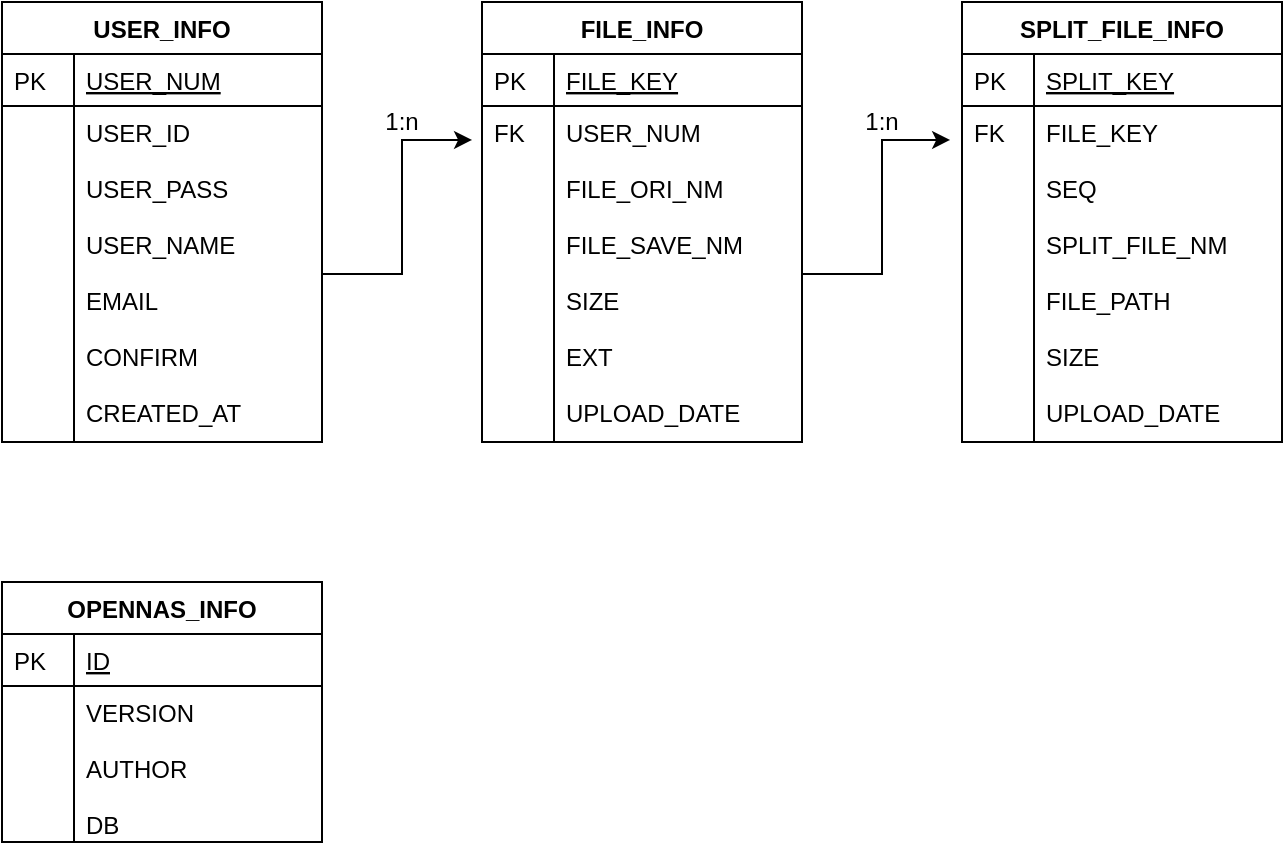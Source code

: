 <mxfile version="13.0.3" type="device"><diagram id="C5RBs43oDa-KdzZeNtuy" name="Page-1"><mxGraphModel dx="1086" dy="806" grid="1" gridSize="10" guides="1" tooltips="1" connect="1" arrows="1" fold="1" page="1" pageScale="1" pageWidth="827" pageHeight="1169" math="0" shadow="0"><root><mxCell id="WIyWlLk6GJQsqaUBKTNV-0"/><mxCell id="WIyWlLk6GJQsqaUBKTNV-1" parent="WIyWlLk6GJQsqaUBKTNV-0"/><mxCell id="VvEuRkUy1dJlA5eWdyMk-0" value="USER_INFO" style="swimlane;fontStyle=1;childLayout=stackLayout;horizontal=1;startSize=26;horizontalStack=0;resizeParent=1;resizeLast=0;collapsible=1;marginBottom=0;rounded=0;shadow=0;strokeWidth=1;" vertex="1" parent="WIyWlLk6GJQsqaUBKTNV-1"><mxGeometry x="10" y="10" width="160" height="220" as="geometry"><mxRectangle x="20" y="80" width="160" height="26" as="alternateBounds"/></mxGeometry></mxCell><mxCell id="VvEuRkUy1dJlA5eWdyMk-1" value="USER_NUM" style="shape=partialRectangle;top=0;left=0;right=0;bottom=1;align=left;verticalAlign=top;fillColor=none;spacingLeft=40;spacingRight=4;overflow=hidden;rotatable=0;points=[[0,0.5],[1,0.5]];portConstraint=eastwest;dropTarget=0;rounded=0;shadow=0;strokeWidth=1;fontStyle=4" vertex="1" parent="VvEuRkUy1dJlA5eWdyMk-0"><mxGeometry y="26" width="160" height="26" as="geometry"/></mxCell><mxCell id="VvEuRkUy1dJlA5eWdyMk-2" value="PK" style="shape=partialRectangle;top=0;left=0;bottom=0;fillColor=none;align=left;verticalAlign=top;spacingLeft=4;spacingRight=4;overflow=hidden;rotatable=0;points=[];portConstraint=eastwest;part=1;" vertex="1" connectable="0" parent="VvEuRkUy1dJlA5eWdyMk-1"><mxGeometry width="36" height="26" as="geometry"/></mxCell><mxCell id="VvEuRkUy1dJlA5eWdyMk-3" value="USER_ID&#10;&#10;USER_PASS&#10;&#10;USER_NAME&#10;&#10;EMAIL&#10;&#10;CONFIRM&#10;&#10;CREATED_AT" style="shape=partialRectangle;top=0;left=0;right=0;bottom=0;align=left;verticalAlign=top;fillColor=none;spacingLeft=40;spacingRight=4;overflow=hidden;rotatable=0;points=[[0,0.5],[1,0.5]];portConstraint=eastwest;dropTarget=0;rounded=0;shadow=0;strokeWidth=1;" vertex="1" parent="VvEuRkUy1dJlA5eWdyMk-0"><mxGeometry y="52" width="160" height="168" as="geometry"/></mxCell><mxCell id="VvEuRkUy1dJlA5eWdyMk-4" value="" style="shape=partialRectangle;top=0;left=0;bottom=0;fillColor=none;align=left;verticalAlign=top;spacingLeft=4;spacingRight=4;overflow=hidden;rotatable=0;points=[];portConstraint=eastwest;part=1;" vertex="1" connectable="0" parent="VvEuRkUy1dJlA5eWdyMk-3"><mxGeometry width="36" height="168.0" as="geometry"/></mxCell><mxCell id="VvEuRkUy1dJlA5eWdyMk-13" style="edgeStyle=orthogonalEdgeStyle;rounded=0;orthogonalLoop=1;jettySize=auto;html=1;exitX=1;exitY=0.5;exitDx=0;exitDy=0;entryX=-0.031;entryY=0.101;entryDx=0;entryDy=0;entryPerimeter=0;" edge="1" parent="WIyWlLk6GJQsqaUBKTNV-1" source="VvEuRkUy1dJlA5eWdyMk-3" target="VvEuRkUy1dJlA5eWdyMk-9"><mxGeometry relative="1" as="geometry"/></mxCell><mxCell id="VvEuRkUy1dJlA5eWdyMk-21" value="" style="group;container=1;" vertex="1" connectable="0" parent="WIyWlLk6GJQsqaUBKTNV-1"><mxGeometry x="250" y="10" width="160" height="240" as="geometry"/></mxCell><mxCell id="VvEuRkUy1dJlA5eWdyMk-6" value="FILE_INFO" style="swimlane;fontStyle=1;childLayout=stackLayout;horizontal=1;startSize=26;horizontalStack=0;resizeParent=1;resizeLast=0;collapsible=1;marginBottom=0;rounded=0;shadow=0;strokeWidth=1;" vertex="1" parent="VvEuRkUy1dJlA5eWdyMk-21"><mxGeometry width="160" height="220" as="geometry"><mxRectangle x="20" y="80" width="160" height="26" as="alternateBounds"/></mxGeometry></mxCell><mxCell id="VvEuRkUy1dJlA5eWdyMk-7" value="FILE_KEY" style="shape=partialRectangle;top=0;left=0;right=0;bottom=1;align=left;verticalAlign=top;fillColor=none;spacingLeft=40;spacingRight=4;overflow=hidden;rotatable=0;points=[[0,0.5],[1,0.5]];portConstraint=eastwest;dropTarget=0;rounded=0;shadow=0;strokeWidth=1;fontStyle=4" vertex="1" parent="VvEuRkUy1dJlA5eWdyMk-6"><mxGeometry y="26" width="160" height="26" as="geometry"/></mxCell><mxCell id="VvEuRkUy1dJlA5eWdyMk-8" value="PK" style="shape=partialRectangle;top=0;left=0;bottom=0;fillColor=none;align=left;verticalAlign=top;spacingLeft=4;spacingRight=4;overflow=hidden;rotatable=0;points=[];portConstraint=eastwest;part=1;" vertex="1" connectable="0" parent="VvEuRkUy1dJlA5eWdyMk-7"><mxGeometry width="36" height="26" as="geometry"/></mxCell><mxCell id="VvEuRkUy1dJlA5eWdyMk-9" value="USER_NUM&#10;&#10;FILE_ORI_NM&#10;&#10;FILE_SAVE_NM&#10;&#10;SIZE&#10;&#10;EXT&#10;&#10;UPLOAD_DATE" style="shape=partialRectangle;top=0;left=0;right=0;bottom=0;align=left;verticalAlign=top;fillColor=none;spacingLeft=40;spacingRight=4;overflow=hidden;rotatable=0;points=[[0,0.5],[1,0.5]];portConstraint=eastwest;dropTarget=0;rounded=0;shadow=0;strokeWidth=1;" vertex="1" parent="VvEuRkUy1dJlA5eWdyMk-6"><mxGeometry y="52" width="160" height="168" as="geometry"/></mxCell><mxCell id="VvEuRkUy1dJlA5eWdyMk-10" value="FK" style="shape=partialRectangle;top=0;left=0;bottom=0;fillColor=none;align=left;verticalAlign=top;spacingLeft=4;spacingRight=4;overflow=hidden;rotatable=0;points=[];portConstraint=eastwest;part=1;" vertex="1" connectable="0" parent="VvEuRkUy1dJlA5eWdyMk-9"><mxGeometry width="36" height="168.0" as="geometry"/></mxCell><mxCell id="VvEuRkUy1dJlA5eWdyMk-27" style="edgeStyle=orthogonalEdgeStyle;rounded=0;orthogonalLoop=1;jettySize=auto;html=1;exitX=1;exitY=0.5;exitDx=0;exitDy=0;entryX=-0.037;entryY=0.101;entryDx=0;entryDy=0;entryPerimeter=0;" edge="1" parent="WIyWlLk6GJQsqaUBKTNV-1" source="VvEuRkUy1dJlA5eWdyMk-9" target="VvEuRkUy1dJlA5eWdyMk-25"><mxGeometry relative="1" as="geometry"/></mxCell><mxCell id="VvEuRkUy1dJlA5eWdyMk-28" value="1:n" style="text;html=1;strokeColor=none;fillColor=none;align=center;verticalAlign=middle;whiteSpace=wrap;rounded=0;" vertex="1" parent="WIyWlLk6GJQsqaUBKTNV-1"><mxGeometry x="430" y="60" width="40" height="20" as="geometry"/></mxCell><mxCell id="VvEuRkUy1dJlA5eWdyMk-22" value="SPLIT_FILE_INFO" style="swimlane;fontStyle=1;childLayout=stackLayout;horizontal=1;startSize=26;horizontalStack=0;resizeParent=1;resizeLast=0;collapsible=1;marginBottom=0;rounded=0;shadow=0;strokeWidth=1;" vertex="1" parent="WIyWlLk6GJQsqaUBKTNV-1"><mxGeometry x="490" y="10" width="160" height="220" as="geometry"><mxRectangle x="20" y="80" width="160" height="26" as="alternateBounds"/></mxGeometry></mxCell><mxCell id="VvEuRkUy1dJlA5eWdyMk-23" value="SPLIT_KEY" style="shape=partialRectangle;top=0;left=0;right=0;bottom=1;align=left;verticalAlign=top;fillColor=none;spacingLeft=40;spacingRight=4;overflow=hidden;rotatable=0;points=[[0,0.5],[1,0.5]];portConstraint=eastwest;dropTarget=0;rounded=0;shadow=0;strokeWidth=1;fontStyle=4" vertex="1" parent="VvEuRkUy1dJlA5eWdyMk-22"><mxGeometry y="26" width="160" height="26" as="geometry"/></mxCell><mxCell id="VvEuRkUy1dJlA5eWdyMk-24" value="PK" style="shape=partialRectangle;top=0;left=0;bottom=0;fillColor=none;align=left;verticalAlign=top;spacingLeft=4;spacingRight=4;overflow=hidden;rotatable=0;points=[];portConstraint=eastwest;part=1;" vertex="1" connectable="0" parent="VvEuRkUy1dJlA5eWdyMk-23"><mxGeometry width="36" height="26" as="geometry"/></mxCell><mxCell id="VvEuRkUy1dJlA5eWdyMk-25" value="FILE_KEY&#10;&#10;SEQ&#10;&#10;SPLIT_FILE_NM&#10;&#10;FILE_PATH&#10;&#10;SIZE&#10;&#10;UPLOAD_DATE" style="shape=partialRectangle;top=0;left=0;right=0;bottom=0;align=left;verticalAlign=top;fillColor=none;spacingLeft=40;spacingRight=4;overflow=hidden;rotatable=0;points=[[0,0.5],[1,0.5]];portConstraint=eastwest;dropTarget=0;rounded=0;shadow=0;strokeWidth=1;" vertex="1" parent="VvEuRkUy1dJlA5eWdyMk-22"><mxGeometry y="52" width="160" height="168" as="geometry"/></mxCell><mxCell id="VvEuRkUy1dJlA5eWdyMk-26" value="FK" style="shape=partialRectangle;top=0;left=0;bottom=0;fillColor=none;align=left;verticalAlign=top;spacingLeft=4;spacingRight=4;overflow=hidden;rotatable=0;points=[];portConstraint=eastwest;part=1;" vertex="1" connectable="0" parent="VvEuRkUy1dJlA5eWdyMk-25"><mxGeometry width="36" height="168.0" as="geometry"/></mxCell><mxCell id="VvEuRkUy1dJlA5eWdyMk-29" value="1:n" style="text;html=1;strokeColor=none;fillColor=none;align=center;verticalAlign=middle;whiteSpace=wrap;rounded=0;" vertex="1" parent="WIyWlLk6GJQsqaUBKTNV-1"><mxGeometry x="190" y="60" width="40" height="20" as="geometry"/></mxCell><mxCell id="VvEuRkUy1dJlA5eWdyMk-31" value="OPENNAS_INFO" style="swimlane;fontStyle=1;childLayout=stackLayout;horizontal=1;startSize=26;horizontalStack=0;resizeParent=1;resizeLast=0;collapsible=1;marginBottom=0;rounded=0;shadow=0;strokeWidth=1;" vertex="1" parent="WIyWlLk6GJQsqaUBKTNV-1"><mxGeometry x="10" y="300" width="160" height="130" as="geometry"><mxRectangle x="20" y="80" width="160" height="26" as="alternateBounds"/></mxGeometry></mxCell><mxCell id="VvEuRkUy1dJlA5eWdyMk-32" value="ID" style="shape=partialRectangle;top=0;left=0;right=0;bottom=1;align=left;verticalAlign=top;fillColor=none;spacingLeft=40;spacingRight=4;overflow=hidden;rotatable=0;points=[[0,0.5],[1,0.5]];portConstraint=eastwest;dropTarget=0;rounded=0;shadow=0;strokeWidth=1;fontStyle=4" vertex="1" parent="VvEuRkUy1dJlA5eWdyMk-31"><mxGeometry y="26" width="160" height="26" as="geometry"/></mxCell><mxCell id="VvEuRkUy1dJlA5eWdyMk-33" value="PK" style="shape=partialRectangle;top=0;left=0;bottom=0;fillColor=none;align=left;verticalAlign=top;spacingLeft=4;spacingRight=4;overflow=hidden;rotatable=0;points=[];portConstraint=eastwest;part=1;" vertex="1" connectable="0" parent="VvEuRkUy1dJlA5eWdyMk-32"><mxGeometry width="36" height="26" as="geometry"/></mxCell><mxCell id="VvEuRkUy1dJlA5eWdyMk-34" value="VERSION&#10;&#10;AUTHOR&#10;&#10;DB" style="shape=partialRectangle;top=0;left=0;right=0;bottom=0;align=left;verticalAlign=top;fillColor=none;spacingLeft=40;spacingRight=4;overflow=hidden;rotatable=0;points=[[0,0.5],[1,0.5]];portConstraint=eastwest;dropTarget=0;rounded=0;shadow=0;strokeWidth=1;" vertex="1" parent="VvEuRkUy1dJlA5eWdyMk-31"><mxGeometry y="52" width="160" height="78" as="geometry"/></mxCell><mxCell id="VvEuRkUy1dJlA5eWdyMk-35" value="" style="shape=partialRectangle;top=0;left=0;bottom=0;fillColor=none;align=left;verticalAlign=top;spacingLeft=4;spacingRight=4;overflow=hidden;rotatable=0;points=[];portConstraint=eastwest;part=1;" vertex="1" connectable="0" parent="VvEuRkUy1dJlA5eWdyMk-34"><mxGeometry width="36" height="78.0" as="geometry"/></mxCell></root></mxGraphModel></diagram></mxfile>